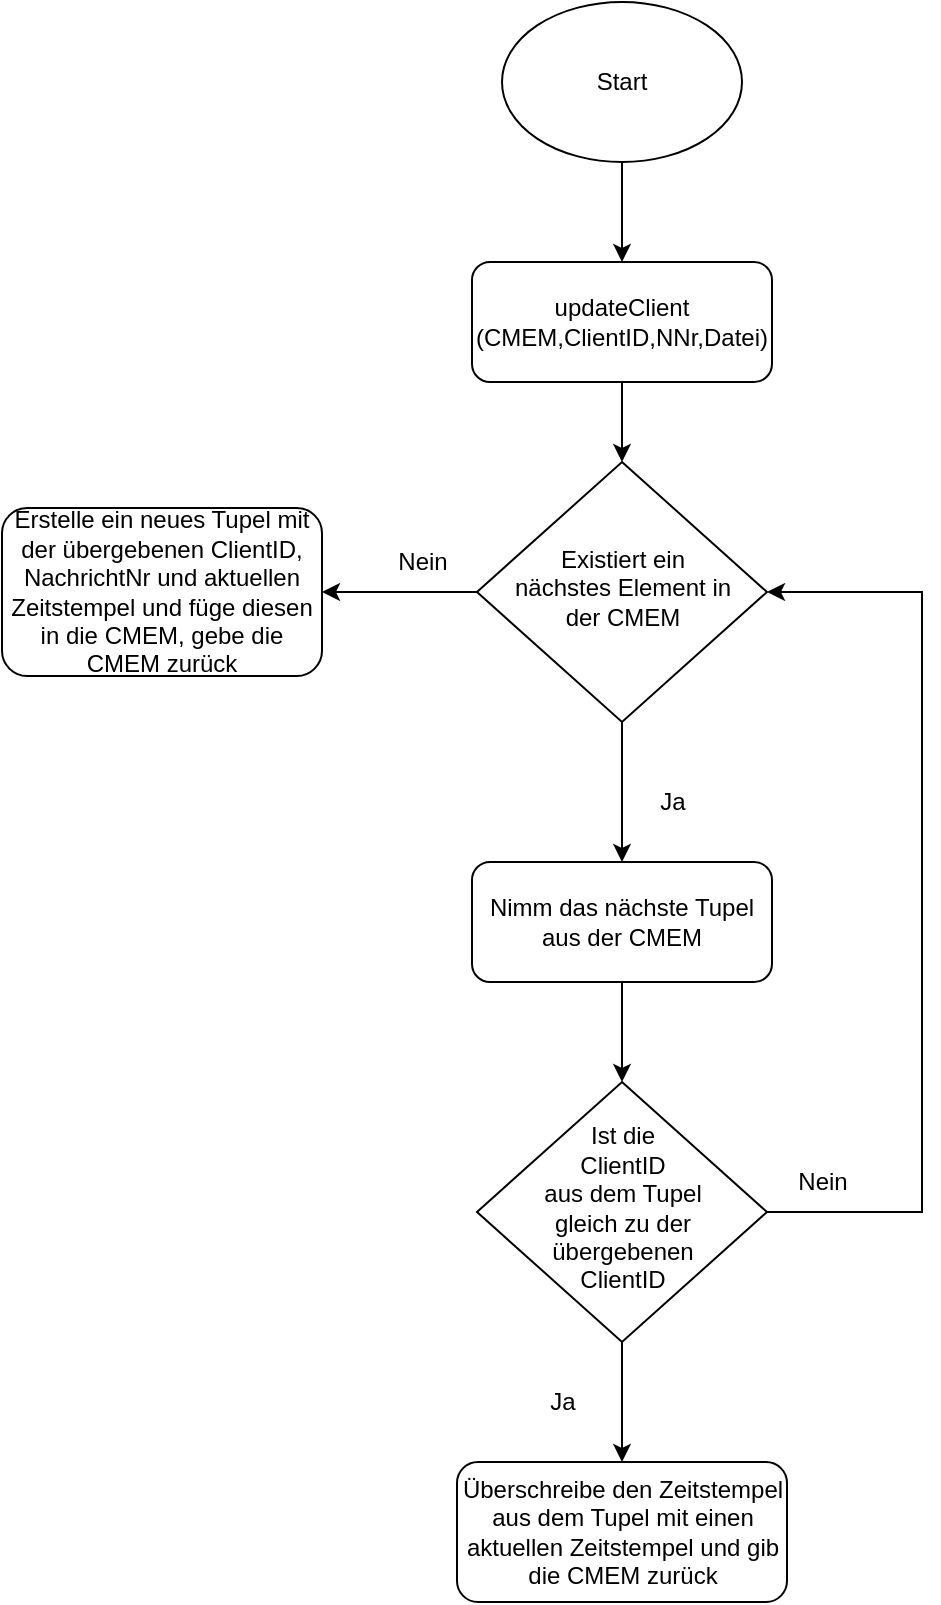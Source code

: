<mxfile version="13.10.0" type="device" pages="5"><diagram id="C5RBs43oDa-KdzZeNtuy" name="updateClient"><mxGraphModel dx="2249" dy="1906" grid="1" gridSize="10" guides="1" tooltips="1" connect="1" arrows="1" fold="1" page="1" pageScale="1" pageWidth="827" pageHeight="1169" math="0" shadow="0"><root><mxCell id="WIyWlLk6GJQsqaUBKTNV-0"/><mxCell id="WIyWlLk6GJQsqaUBKTNV-1" parent="WIyWlLk6GJQsqaUBKTNV-0"/><mxCell id="tJ2R88HyrpcmzsPTeWun-3" style="edgeStyle=orthogonalEdgeStyle;rounded=0;orthogonalLoop=1;jettySize=auto;html=1;" edge="1" parent="WIyWlLk6GJQsqaUBKTNV-1" source="WIyWlLk6GJQsqaUBKTNV-3"><mxGeometry relative="1" as="geometry"><mxPoint x="220" y="180" as="targetPoint"/></mxGeometry></mxCell><mxCell id="WIyWlLk6GJQsqaUBKTNV-3" value="updateClient&lt;br&gt;(CMEM,ClientID,NNr,Datei)" style="rounded=1;whiteSpace=wrap;html=1;fontSize=12;glass=0;strokeWidth=1;shadow=0;" parent="WIyWlLk6GJQsqaUBKTNV-1" vertex="1"><mxGeometry x="145" y="80" width="150" height="60" as="geometry"/></mxCell><mxCell id="tJ2R88HyrpcmzsPTeWun-1" style="edgeStyle=orthogonalEdgeStyle;rounded=0;orthogonalLoop=1;jettySize=auto;html=1;" edge="1" parent="WIyWlLk6GJQsqaUBKTNV-1" source="tJ2R88HyrpcmzsPTeWun-0" target="WIyWlLk6GJQsqaUBKTNV-3"><mxGeometry relative="1" as="geometry"/></mxCell><mxCell id="tJ2R88HyrpcmzsPTeWun-0" value="Start" style="ellipse;whiteSpace=wrap;html=1;" vertex="1" parent="WIyWlLk6GJQsqaUBKTNV-1"><mxGeometry x="160" y="-50" width="120" height="80" as="geometry"/></mxCell><mxCell id="tJ2R88HyrpcmzsPTeWun-7" style="edgeStyle=orthogonalEdgeStyle;rounded=0;orthogonalLoop=1;jettySize=auto;html=1;entryX=1;entryY=0.5;entryDx=0;entryDy=0;exitX=1;exitY=0.5;exitDx=0;exitDy=0;" edge="1" parent="WIyWlLk6GJQsqaUBKTNV-1" source="tJ2R88HyrpcmzsPTeWun-2" target="tJ2R88HyrpcmzsPTeWun-12"><mxGeometry relative="1" as="geometry"><mxPoint x="370" y="555" as="targetPoint"/><Array as="points"><mxPoint x="370" y="555"/><mxPoint x="370" y="245"/></Array></mxGeometry></mxCell><mxCell id="tJ2R88HyrpcmzsPTeWun-9" style="edgeStyle=orthogonalEdgeStyle;rounded=0;orthogonalLoop=1;jettySize=auto;html=1;" edge="1" parent="WIyWlLk6GJQsqaUBKTNV-1" source="tJ2R88HyrpcmzsPTeWun-2"><mxGeometry relative="1" as="geometry"><mxPoint x="220" y="680" as="targetPoint"/></mxGeometry></mxCell><mxCell id="tJ2R88HyrpcmzsPTeWun-2" value="Ist die &lt;br&gt;ClientID &lt;br&gt;aus dem Tupel &lt;br&gt;gleich zu der &lt;br&gt;übergebenen&lt;br&gt;ClientID" style="rhombus;whiteSpace=wrap;html=1;shadow=0;fontFamily=Helvetica;fontSize=12;align=center;strokeWidth=1;spacing=6;spacingTop=-4;" vertex="1" parent="WIyWlLk6GJQsqaUBKTNV-1"><mxGeometry x="147.5" y="490" width="145" height="130" as="geometry"/></mxCell><mxCell id="tJ2R88HyrpcmzsPTeWun-5" style="edgeStyle=orthogonalEdgeStyle;rounded=0;orthogonalLoop=1;jettySize=auto;html=1;" edge="1" parent="WIyWlLk6GJQsqaUBKTNV-1" source="tJ2R88HyrpcmzsPTeWun-4"><mxGeometry relative="1" as="geometry"><mxPoint x="220" y="490" as="targetPoint"/></mxGeometry></mxCell><mxCell id="tJ2R88HyrpcmzsPTeWun-4" value="Nimm das nächste Tupel aus der CMEM" style="rounded=1;whiteSpace=wrap;html=1;fontSize=12;glass=0;strokeWidth=1;shadow=0;" vertex="1" parent="WIyWlLk6GJQsqaUBKTNV-1"><mxGeometry x="145" y="380" width="150" height="60" as="geometry"/></mxCell><mxCell id="tJ2R88HyrpcmzsPTeWun-8" value="Nein" style="text;html=1;align=center;verticalAlign=middle;resizable=0;points=[];autosize=1;" vertex="1" parent="WIyWlLk6GJQsqaUBKTNV-1"><mxGeometry x="300" y="530" width="40" height="20" as="geometry"/></mxCell><mxCell id="tJ2R88HyrpcmzsPTeWun-10" value="Ja" style="text;html=1;align=center;verticalAlign=middle;resizable=0;points=[];autosize=1;" vertex="1" parent="WIyWlLk6GJQsqaUBKTNV-1"><mxGeometry x="175" y="640" width="30" height="20" as="geometry"/></mxCell><mxCell id="tJ2R88HyrpcmzsPTeWun-11" value="Überschreibe den Zeitstempel aus dem Tupel mit einen aktuellen Zeitstempel und gib die CMEM zurück" style="rounded=1;whiteSpace=wrap;html=1;fontSize=12;glass=0;strokeWidth=1;shadow=0;" vertex="1" parent="WIyWlLk6GJQsqaUBKTNV-1"><mxGeometry x="137.5" y="680" width="165" height="70" as="geometry"/></mxCell><mxCell id="tJ2R88HyrpcmzsPTeWun-13" style="edgeStyle=orthogonalEdgeStyle;rounded=0;orthogonalLoop=1;jettySize=auto;html=1;entryX=0.5;entryY=0;entryDx=0;entryDy=0;" edge="1" parent="WIyWlLk6GJQsqaUBKTNV-1" source="tJ2R88HyrpcmzsPTeWun-12" target="tJ2R88HyrpcmzsPTeWun-4"><mxGeometry relative="1" as="geometry"/></mxCell><mxCell id="MrDK_PoMtYEEohA2mxVv-0" style="edgeStyle=orthogonalEdgeStyle;rounded=0;orthogonalLoop=1;jettySize=auto;html=1;entryX=1;entryY=0.5;entryDx=0;entryDy=0;" edge="1" parent="WIyWlLk6GJQsqaUBKTNV-1" source="tJ2R88HyrpcmzsPTeWun-12" target="tJ2R88HyrpcmzsPTeWun-18"><mxGeometry relative="1" as="geometry"/></mxCell><mxCell id="tJ2R88HyrpcmzsPTeWun-12" value="Existiert ein &lt;br&gt;nächstes Element in &lt;br&gt;der CMEM" style="rhombus;whiteSpace=wrap;html=1;shadow=0;fontFamily=Helvetica;fontSize=12;align=center;strokeWidth=1;spacing=6;spacingTop=-4;" vertex="1" parent="WIyWlLk6GJQsqaUBKTNV-1"><mxGeometry x="147.5" y="180" width="145" height="130" as="geometry"/></mxCell><mxCell id="tJ2R88HyrpcmzsPTeWun-14" value="Nein" style="text;html=1;align=center;verticalAlign=middle;resizable=0;points=[];autosize=1;" vertex="1" parent="WIyWlLk6GJQsqaUBKTNV-1"><mxGeometry x="100" y="220" width="40" height="20" as="geometry"/></mxCell><mxCell id="tJ2R88HyrpcmzsPTeWun-15" value="Ja" style="text;html=1;align=center;verticalAlign=middle;resizable=0;points=[];autosize=1;" vertex="1" parent="WIyWlLk6GJQsqaUBKTNV-1"><mxGeometry x="230" y="340" width="30" height="20" as="geometry"/></mxCell><mxCell id="tJ2R88HyrpcmzsPTeWun-18" value="Erstelle ein neues Tupel mit der übergebenen ClientID, NachrichtNr und aktuellen Zeitstempel und füge diesen in die CMEM, gebe die CMEM zurück" style="rounded=1;whiteSpace=wrap;html=1;fontSize=12;glass=0;strokeWidth=1;shadow=0;" vertex="1" parent="WIyWlLk6GJQsqaUBKTNV-1"><mxGeometry x="-90" y="203" width="160" height="84" as="geometry"/></mxCell></root></mxGraphModel></diagram><diagram id="xV8byxsNqrQW3Le9RfnE" name="getClientNNr"><mxGraphModel dx="1422" dy="1906" grid="1" gridSize="10" guides="1" tooltips="1" connect="1" arrows="1" fold="1" page="1" pageScale="1" pageWidth="827" pageHeight="1169" math="0" shadow="0"><root><mxCell id="Kx1fSP9-drGWLeoEvPvs-0"/><mxCell id="Kx1fSP9-drGWLeoEvPvs-1" parent="Kx1fSP9-drGWLeoEvPvs-0"/><mxCell id="yJHcCqSh4vgp5NJaJYZ8-0" style="edgeStyle=orthogonalEdgeStyle;rounded=0;orthogonalLoop=1;jettySize=auto;html=1;" edge="1" parent="Kx1fSP9-drGWLeoEvPvs-1" source="yJHcCqSh4vgp5NJaJYZ8-1"><mxGeometry relative="1" as="geometry"><mxPoint x="345" y="190" as="targetPoint"/></mxGeometry></mxCell><mxCell id="yJHcCqSh4vgp5NJaJYZ8-1" value="getClientNNr&lt;br&gt;(CMEM,ClientID)" style="rounded=1;whiteSpace=wrap;html=1;fontSize=12;glass=0;strokeWidth=1;shadow=0;" vertex="1" parent="Kx1fSP9-drGWLeoEvPvs-1"><mxGeometry x="270" y="90" width="150" height="60" as="geometry"/></mxCell><mxCell id="yJHcCqSh4vgp5NJaJYZ8-2" style="edgeStyle=orthogonalEdgeStyle;rounded=0;orthogonalLoop=1;jettySize=auto;html=1;" edge="1" parent="Kx1fSP9-drGWLeoEvPvs-1" source="yJHcCqSh4vgp5NJaJYZ8-3" target="yJHcCqSh4vgp5NJaJYZ8-1"><mxGeometry relative="1" as="geometry"/></mxCell><mxCell id="yJHcCqSh4vgp5NJaJYZ8-3" value="Start" style="ellipse;whiteSpace=wrap;html=1;" vertex="1" parent="Kx1fSP9-drGWLeoEvPvs-1"><mxGeometry x="285" y="-40" width="120" height="80" as="geometry"/></mxCell><mxCell id="yJHcCqSh4vgp5NJaJYZ8-4" style="edgeStyle=orthogonalEdgeStyle;rounded=0;orthogonalLoop=1;jettySize=auto;html=1;entryX=1;entryY=0.5;entryDx=0;entryDy=0;exitX=1;exitY=0.5;exitDx=0;exitDy=0;" edge="1" parent="Kx1fSP9-drGWLeoEvPvs-1" source="yJHcCqSh4vgp5NJaJYZ8-6" target="yJHcCqSh4vgp5NJaJYZ8-14"><mxGeometry relative="1" as="geometry"><mxPoint x="495" y="565" as="targetPoint"/><Array as="points"><mxPoint x="490" y="565"/><mxPoint x="490" y="255"/></Array></mxGeometry></mxCell><mxCell id="yJHcCqSh4vgp5NJaJYZ8-5" style="edgeStyle=orthogonalEdgeStyle;rounded=0;orthogonalLoop=1;jettySize=auto;html=1;" edge="1" parent="Kx1fSP9-drGWLeoEvPvs-1" source="yJHcCqSh4vgp5NJaJYZ8-6"><mxGeometry relative="1" as="geometry"><mxPoint x="345" y="690" as="targetPoint"/></mxGeometry></mxCell><mxCell id="yJHcCqSh4vgp5NJaJYZ8-6" value="Ist die &lt;br&gt;ClientID &lt;br&gt;aus dem Tupel &lt;br&gt;gleich zu der &lt;br&gt;gesuchten &lt;br&gt;ClientID" style="rhombus;whiteSpace=wrap;html=1;shadow=0;fontFamily=Helvetica;fontSize=12;align=center;strokeWidth=1;spacing=6;spacingTop=-4;" vertex="1" parent="Kx1fSP9-drGWLeoEvPvs-1"><mxGeometry x="272.5" y="500" width="145" height="130" as="geometry"/></mxCell><mxCell id="yJHcCqSh4vgp5NJaJYZ8-7" style="edgeStyle=orthogonalEdgeStyle;rounded=0;orthogonalLoop=1;jettySize=auto;html=1;" edge="1" parent="Kx1fSP9-drGWLeoEvPvs-1" source="yJHcCqSh4vgp5NJaJYZ8-8"><mxGeometry relative="1" as="geometry"><mxPoint x="345" y="500" as="targetPoint"/></mxGeometry></mxCell><mxCell id="yJHcCqSh4vgp5NJaJYZ8-8" value="Nimm das nächste Tupel aus der CMEM" style="rounded=1;whiteSpace=wrap;html=1;fontSize=12;glass=0;strokeWidth=1;shadow=0;" vertex="1" parent="Kx1fSP9-drGWLeoEvPvs-1"><mxGeometry x="270" y="390" width="150" height="60" as="geometry"/></mxCell><mxCell id="yJHcCqSh4vgp5NJaJYZ8-9" value="Nein" style="text;html=1;align=center;verticalAlign=middle;resizable=0;points=[];autosize=1;" vertex="1" parent="Kx1fSP9-drGWLeoEvPvs-1"><mxGeometry x="425" y="540" width="40" height="20" as="geometry"/></mxCell><mxCell id="yJHcCqSh4vgp5NJaJYZ8-10" value="Ja" style="text;html=1;align=center;verticalAlign=middle;resizable=0;points=[];autosize=1;" vertex="1" parent="Kx1fSP9-drGWLeoEvPvs-1"><mxGeometry x="300" y="649" width="30" height="20" as="geometry"/></mxCell><mxCell id="yJHcCqSh4vgp5NJaJYZ8-11" value="Nimm den Attribut Wert &lt;br&gt;aus dem Tupel und füge noch eine 1 hinzu &lt;br&gt;und gebe es zurück" style="rounded=1;whiteSpace=wrap;html=1;fontSize=12;glass=0;strokeWidth=1;shadow=0;" vertex="1" parent="Kx1fSP9-drGWLeoEvPvs-1"><mxGeometry x="270" y="690" width="150" height="60" as="geometry"/></mxCell><mxCell id="yJHcCqSh4vgp5NJaJYZ8-12" style="edgeStyle=orthogonalEdgeStyle;rounded=0;orthogonalLoop=1;jettySize=auto;html=1;entryX=0.5;entryY=0;entryDx=0;entryDy=0;" edge="1" parent="Kx1fSP9-drGWLeoEvPvs-1" source="yJHcCqSh4vgp5NJaJYZ8-14" target="yJHcCqSh4vgp5NJaJYZ8-8"><mxGeometry relative="1" as="geometry"/></mxCell><mxCell id="OXs09Nez5NjWl1I5F-fo-3" style="edgeStyle=orthogonalEdgeStyle;rounded=0;orthogonalLoop=1;jettySize=auto;html=1;entryX=1;entryY=0.5;entryDx=0;entryDy=0;" edge="1" parent="Kx1fSP9-drGWLeoEvPvs-1" source="yJHcCqSh4vgp5NJaJYZ8-14" target="OXs09Nez5NjWl1I5F-fo-2"><mxGeometry relative="1" as="geometry"/></mxCell><mxCell id="yJHcCqSh4vgp5NJaJYZ8-14" value="Existiert ein &lt;br&gt;nächstes Element in &lt;br&gt;der CMEM" style="rhombus;whiteSpace=wrap;html=1;shadow=0;fontFamily=Helvetica;fontSize=12;align=center;strokeWidth=1;spacing=6;spacingTop=-4;" vertex="1" parent="Kx1fSP9-drGWLeoEvPvs-1"><mxGeometry x="272.5" y="190" width="145" height="130" as="geometry"/></mxCell><mxCell id="yJHcCqSh4vgp5NJaJYZ8-16" value="Ja" style="text;html=1;align=center;verticalAlign=middle;resizable=0;points=[];autosize=1;" vertex="1" parent="Kx1fSP9-drGWLeoEvPvs-1"><mxGeometry x="355" y="350" width="30" height="20" as="geometry"/></mxCell><mxCell id="OXs09Nez5NjWl1I5F-fo-1" value="Nein" style="text;html=1;align=center;verticalAlign=middle;resizable=0;points=[];autosize=1;" vertex="1" parent="Kx1fSP9-drGWLeoEvPvs-1"><mxGeometry x="220" y="225" width="40" height="20" as="geometry"/></mxCell><mxCell id="OXs09Nez5NjWl1I5F-fo-2" value="Gib eine 1 zurück" style="rounded=1;whiteSpace=wrap;html=1;fontSize=12;glass=0;strokeWidth=1;shadow=0;" vertex="1" parent="Kx1fSP9-drGWLeoEvPvs-1"><mxGeometry x="37.5" y="225" width="150" height="60" as="geometry"/></mxCell></root></mxGraphModel></diagram><diagram id="V675sB1I7TnkqpzPJxLE" name="push2DLQ"><mxGraphModel dx="1422" dy="737" grid="1" gridSize="10" guides="1" tooltips="1" connect="1" arrows="1" fold="1" page="1" pageScale="1" pageWidth="827" pageHeight="1169" math="0" shadow="0"><root><mxCell id="OYggNRpJVoO84Ni2orSo-0"/><mxCell id="OYggNRpJVoO84Ni2orSo-1" parent="OYggNRpJVoO84Ni2orSo-0"/><mxCell id="n-hv-5LsCNfHtO1xGOfx-0" style="edgeStyle=orthogonalEdgeStyle;rounded=0;orthogonalLoop=1;jettySize=auto;html=1;" edge="1" parent="OYggNRpJVoO84Ni2orSo-1" source="n-hv-5LsCNfHtO1xGOfx-1"><mxGeometry relative="1" as="geometry"><mxPoint x="447.5" y="270" as="targetPoint"/></mxGeometry></mxCell><mxCell id="n-hv-5LsCNfHtO1xGOfx-1" value="push2DLQ&lt;br&gt;([NNr,Msg,TSclientout,TShbqin],Queue,Datei)" style="rounded=1;whiteSpace=wrap;html=1;fontSize=12;glass=0;strokeWidth=1;shadow=0;" vertex="1" parent="OYggNRpJVoO84Ni2orSo-1"><mxGeometry x="318.75" y="170" width="257.5" height="70" as="geometry"/></mxCell><mxCell id="n-hv-5LsCNfHtO1xGOfx-2" style="edgeStyle=orthogonalEdgeStyle;rounded=0;orthogonalLoop=1;jettySize=auto;html=1;" edge="1" parent="OYggNRpJVoO84Ni2orSo-1" source="n-hv-5LsCNfHtO1xGOfx-3" target="n-hv-5LsCNfHtO1xGOfx-1"><mxGeometry relative="1" as="geometry"/></mxCell><mxCell id="n-hv-5LsCNfHtO1xGOfx-3" value="Start" style="ellipse;whiteSpace=wrap;html=1;" vertex="1" parent="OYggNRpJVoO84Ni2orSo-1"><mxGeometry x="387.5" y="40" width="120" height="80" as="geometry"/></mxCell><mxCell id="n-hv-5LsCNfHtO1xGOfx-7" style="edgeStyle=orthogonalEdgeStyle;rounded=0;orthogonalLoop=1;jettySize=auto;html=1;" edge="1" parent="OYggNRpJVoO84Ni2orSo-1" source="n-hv-5LsCNfHtO1xGOfx-8"><mxGeometry relative="1" as="geometry"><mxPoint x="447.5" y="580" as="targetPoint"/></mxGeometry></mxCell><mxCell id="n-hv-5LsCNfHtO1xGOfx-8" value="Erstelle aus der übergebenen&lt;br&gt;&amp;nbsp;Nachricht ein Tupel mit der folgenden Struktur&lt;br&gt;{NNr,[NNr,Msg,TSclientout,TShbqin]}" style="rounded=1;whiteSpace=wrap;html=1;fontSize=12;glass=0;strokeWidth=1;shadow=0;" vertex="1" parent="OYggNRpJVoO84Ni2orSo-1"><mxGeometry x="343.75" y="460" width="207.5" height="80" as="geometry"/></mxCell><mxCell id="n-hv-5LsCNfHtO1xGOfx-12" style="edgeStyle=orthogonalEdgeStyle;rounded=0;orthogonalLoop=1;jettySize=auto;html=1;entryX=0.5;entryY=0;entryDx=0;entryDy=0;" edge="1" parent="OYggNRpJVoO84Ni2orSo-1" source="n-hv-5LsCNfHtO1xGOfx-14" target="n-hv-5LsCNfHtO1xGOfx-8"><mxGeometry relative="1" as="geometry"/></mxCell><mxCell id="n-hv-5LsCNfHtO1xGOfx-13" style="edgeStyle=orthogonalEdgeStyle;rounded=0;orthogonalLoop=1;jettySize=auto;html=1;entryX=1;entryY=0.5;entryDx=0;entryDy=0;" edge="1" parent="OYggNRpJVoO84Ni2orSo-1" source="n-hv-5LsCNfHtO1xGOfx-14"><mxGeometry relative="1" as="geometry"><mxPoint x="290" y="335" as="targetPoint"/></mxGeometry></mxCell><mxCell id="n-hv-5LsCNfHtO1xGOfx-14" value="Ist die DLQ voll?" style="rhombus;whiteSpace=wrap;html=1;shadow=0;fontFamily=Helvetica;fontSize=12;align=center;strokeWidth=1;spacing=6;spacingTop=-4;" vertex="1" parent="OYggNRpJVoO84Ni2orSo-1"><mxGeometry x="375" y="270" width="145" height="130" as="geometry"/></mxCell><mxCell id="n-hv-5LsCNfHtO1xGOfx-15" value="Nein" style="text;html=1;align=center;verticalAlign=middle;resizable=0;points=[];autosize=1;" vertex="1" parent="OYggNRpJVoO84Ni2orSo-1"><mxGeometry x="452.5" y="426" width="40" height="20" as="geometry"/></mxCell><mxCell id="n-hv-5LsCNfHtO1xGOfx-16" value="Ja" style="text;html=1;align=center;verticalAlign=middle;resizable=0;points=[];autosize=1;" vertex="1" parent="OYggNRpJVoO84Ni2orSo-1"><mxGeometry x="327.5" y="305" width="30" height="20" as="geometry"/></mxCell><mxCell id="n-hv-5LsCNfHtO1xGOfx-19" style="edgeStyle=orthogonalEdgeStyle;rounded=0;orthogonalLoop=1;jettySize=auto;html=1;entryX=0;entryY=0.5;entryDx=0;entryDy=0;" edge="1" parent="OYggNRpJVoO84Ni2orSo-1" source="n-hv-5LsCNfHtO1xGOfx-18" target="n-hv-5LsCNfHtO1xGOfx-8"><mxGeometry relative="1" as="geometry"><Array as="points"><mxPoint x="220" y="500"/></Array></mxGeometry></mxCell><mxCell id="n-hv-5LsCNfHtO1xGOfx-18" value="Lösche den letzten Tupel aus der DLQ(Tupel mit der kleinsten NachrichtenNr)" style="rounded=1;whiteSpace=wrap;html=1;fontSize=12;glass=0;strokeWidth=1;shadow=0;" vertex="1" parent="OYggNRpJVoO84Ni2orSo-1"><mxGeometry x="140" y="305" width="150" height="60" as="geometry"/></mxCell><mxCell id="n-hv-5LsCNfHtO1xGOfx-21" style="edgeStyle=orthogonalEdgeStyle;rounded=0;orthogonalLoop=1;jettySize=auto;html=1;" edge="1" parent="OYggNRpJVoO84Ni2orSo-1" source="n-hv-5LsCNfHtO1xGOfx-20"><mxGeometry relative="1" as="geometry"><mxPoint x="447.5" y="700" as="targetPoint"/></mxGeometry></mxCell><mxCell id="n-hv-5LsCNfHtO1xGOfx-20" value="Füge auf das Attribut Msg ein&amp;nbsp;Eingangszeitstempel" style="rounded=1;whiteSpace=wrap;html=1;fontSize=12;glass=0;strokeWidth=1;shadow=0;" vertex="1" parent="OYggNRpJVoO84Ni2orSo-1"><mxGeometry x="343.75" y="580" width="207.5" height="80" as="geometry"/></mxCell><mxCell id="n-hv-5LsCNfHtO1xGOfx-23" style="edgeStyle=orthogonalEdgeStyle;rounded=0;orthogonalLoop=1;jettySize=auto;html=1;" edge="1" parent="OYggNRpJVoO84Ni2orSo-1" source="n-hv-5LsCNfHtO1xGOfx-22"><mxGeometry relative="1" as="geometry"><mxPoint x="447.5" y="830" as="targetPoint"/></mxGeometry></mxCell><mxCell id="n-hv-5LsCNfHtO1xGOfx-22" value="Füge auf die Nachricht ein Attribut Eingangszeitstempel, die Struktur wird folgend aussehen:&lt;br&gt;{NNr,[NNr,Msg,TSclientout,TShbqin,TSdlqin]}" style="rounded=1;whiteSpace=wrap;html=1;fontSize=12;glass=0;strokeWidth=1;shadow=0;" vertex="1" parent="OYggNRpJVoO84Ni2orSo-1"><mxGeometry x="323.75" y="700" width="247.5" height="80" as="geometry"/></mxCell><mxCell id="n-hv-5LsCNfHtO1xGOfx-24" value="Füge das neu erstellte Tupel an Anfang der DQL und gib die DQL zurück" style="rounded=1;whiteSpace=wrap;html=1;fontSize=12;glass=0;strokeWidth=1;shadow=0;" vertex="1" parent="OYggNRpJVoO84Ni2orSo-1"><mxGeometry x="369.38" y="830" width="156.25" height="80" as="geometry"/></mxCell></root></mxGraphModel></diagram><diagram id="lrAOoByOdQB0-y1z-ysG" name="deliverMSG"><mxGraphModel dx="1422" dy="737" grid="1" gridSize="10" guides="1" tooltips="1" connect="1" arrows="1" fold="1" page="1" pageScale="1" pageWidth="827" pageHeight="1169" math="0" shadow="0"><root><mxCell id="COjI2CYQ2hLxHZc3gzTB-0"/><mxCell id="COjI2CYQ2hLxHZc3gzTB-1" parent="COjI2CYQ2hLxHZc3gzTB-0"/><mxCell id="7VmDS--2iUI4bAmFTdW9-0" style="edgeStyle=orthogonalEdgeStyle;rounded=0;orthogonalLoop=1;jettySize=auto;html=1;" edge="1" parent="COjI2CYQ2hLxHZc3gzTB-1" source="7VmDS--2iUI4bAmFTdW9-1"><mxGeometry relative="1" as="geometry"><mxPoint x="447.5" y="270" as="targetPoint"/></mxGeometry></mxCell><mxCell id="7VmDS--2iUI4bAmFTdW9-1" value="deliverMSG&lt;br&gt;(MSGNr,ClientPID,Queue,Datei)" style="rounded=1;whiteSpace=wrap;html=1;fontSize=12;glass=0;strokeWidth=1;shadow=0;" vertex="1" parent="COjI2CYQ2hLxHZc3gzTB-1"><mxGeometry x="356.5" y="170" width="181.25" height="70" as="geometry"/></mxCell><mxCell id="7VmDS--2iUI4bAmFTdW9-2" style="edgeStyle=orthogonalEdgeStyle;rounded=0;orthogonalLoop=1;jettySize=auto;html=1;" edge="1" parent="COjI2CYQ2hLxHZc3gzTB-1" source="7VmDS--2iUI4bAmFTdW9-3" target="7VmDS--2iUI4bAmFTdW9-1"><mxGeometry relative="1" as="geometry"/></mxCell><mxCell id="7VmDS--2iUI4bAmFTdW9-3" value="Start" style="ellipse;whiteSpace=wrap;html=1;" vertex="1" parent="COjI2CYQ2hLxHZc3gzTB-1"><mxGeometry x="387.5" y="40" width="120" height="80" as="geometry"/></mxCell><mxCell id="kGrTS1BZlcuUqtrPFu7g-0" style="edgeStyle=orthogonalEdgeStyle;rounded=0;orthogonalLoop=1;jettySize=auto;html=1;entryX=1;entryY=0.5;entryDx=0;entryDy=0;exitX=1;exitY=0.5;exitDx=0;exitDy=0;" edge="1" parent="COjI2CYQ2hLxHZc3gzTB-1" source="kGrTS1BZlcuUqtrPFu7g-2" target="kGrTS1BZlcuUqtrPFu7g-10"><mxGeometry relative="1" as="geometry"><mxPoint x="597.5" y="645" as="targetPoint"/><Array as="points"><mxPoint x="592.5" y="645"/><mxPoint x="592.5" y="335"/></Array></mxGeometry></mxCell><mxCell id="kGrTS1BZlcuUqtrPFu7g-1" style="edgeStyle=orthogonalEdgeStyle;rounded=0;orthogonalLoop=1;jettySize=auto;html=1;" edge="1" parent="COjI2CYQ2hLxHZc3gzTB-1" source="kGrTS1BZlcuUqtrPFu7g-2"><mxGeometry relative="1" as="geometry"><mxPoint x="447.5" y="770" as="targetPoint"/></mxGeometry></mxCell><mxCell id="kGrTS1BZlcuUqtrPFu7g-2" value="Ist die &lt;br&gt;MSGNr&lt;br&gt;aus dem Tupel &lt;br&gt;gleich zu der &lt;br&gt;gesuchten &lt;br&gt;MSGNr" style="rhombus;whiteSpace=wrap;html=1;shadow=0;fontFamily=Helvetica;fontSize=12;align=center;strokeWidth=1;spacing=6;spacingTop=-4;" vertex="1" parent="COjI2CYQ2hLxHZc3gzTB-1"><mxGeometry x="375" y="580" width="145" height="130" as="geometry"/></mxCell><mxCell id="kGrTS1BZlcuUqtrPFu7g-3" style="edgeStyle=orthogonalEdgeStyle;rounded=0;orthogonalLoop=1;jettySize=auto;html=1;" edge="1" parent="COjI2CYQ2hLxHZc3gzTB-1" source="kGrTS1BZlcuUqtrPFu7g-4"><mxGeometry relative="1" as="geometry"><mxPoint x="447.5" y="580" as="targetPoint"/></mxGeometry></mxCell><mxCell id="kGrTS1BZlcuUqtrPFu7g-4" value="Nimm das nächste Tupel aus der DLQ" style="rounded=1;whiteSpace=wrap;html=1;fontSize=12;glass=0;strokeWidth=1;shadow=0;" vertex="1" parent="COjI2CYQ2hLxHZc3gzTB-1"><mxGeometry x="372.5" y="470" width="150" height="60" as="geometry"/></mxCell><mxCell id="kGrTS1BZlcuUqtrPFu7g-5" value="Nein" style="text;html=1;align=center;verticalAlign=middle;resizable=0;points=[];autosize=1;" vertex="1" parent="COjI2CYQ2hLxHZc3gzTB-1"><mxGeometry x="527.5" y="620" width="40" height="20" as="geometry"/></mxCell><mxCell id="kGrTS1BZlcuUqtrPFu7g-6" value="Ja" style="text;html=1;align=center;verticalAlign=middle;resizable=0;points=[];autosize=1;" vertex="1" parent="COjI2CYQ2hLxHZc3gzTB-1"><mxGeometry x="402.5" y="729" width="30" height="20" as="geometry"/></mxCell><mxCell id="60sHlVI-YxP_EmeHoIsl-0" style="edgeStyle=orthogonalEdgeStyle;rounded=0;orthogonalLoop=1;jettySize=auto;html=1;" edge="1" parent="COjI2CYQ2hLxHZc3gzTB-1" source="kGrTS1BZlcuUqtrPFu7g-7"><mxGeometry relative="1" as="geometry"><mxPoint x="447.5" y="890" as="targetPoint"/></mxGeometry></mxCell><mxCell id="kGrTS1BZlcuUqtrPFu7g-7" value="Nimm die Nachricht aus dem Tupel" style="rounded=1;whiteSpace=wrap;html=1;fontSize=12;glass=0;strokeWidth=1;shadow=0;" vertex="1" parent="COjI2CYQ2hLxHZc3gzTB-1"><mxGeometry x="372.5" y="770" width="150" height="60" as="geometry"/></mxCell><mxCell id="kGrTS1BZlcuUqtrPFu7g-8" style="edgeStyle=orthogonalEdgeStyle;rounded=0;orthogonalLoop=1;jettySize=auto;html=1;entryX=0.5;entryY=0;entryDx=0;entryDy=0;" edge="1" parent="COjI2CYQ2hLxHZc3gzTB-1" source="kGrTS1BZlcuUqtrPFu7g-10" target="kGrTS1BZlcuUqtrPFu7g-4"><mxGeometry relative="1" as="geometry"/></mxCell><mxCell id="kGrTS1BZlcuUqtrPFu7g-9" style="edgeStyle=orthogonalEdgeStyle;rounded=0;orthogonalLoop=1;jettySize=auto;html=1;entryX=1;entryY=0.5;entryDx=0;entryDy=0;" edge="1" parent="COjI2CYQ2hLxHZc3gzTB-1" source="kGrTS1BZlcuUqtrPFu7g-10" target="kGrTS1BZlcuUqtrPFu7g-13"><mxGeometry relative="1" as="geometry"/></mxCell><mxCell id="kGrTS1BZlcuUqtrPFu7g-10" value="Existiert ein &lt;br&gt;nächstes Element in &lt;br&gt;der DLQ" style="rhombus;whiteSpace=wrap;html=1;shadow=0;fontFamily=Helvetica;fontSize=12;align=center;strokeWidth=1;spacing=6;spacingTop=-4;" vertex="1" parent="COjI2CYQ2hLxHZc3gzTB-1"><mxGeometry x="375" y="270" width="145" height="130" as="geometry"/></mxCell><mxCell id="kGrTS1BZlcuUqtrPFu7g-11" value="Ja" style="text;html=1;align=center;verticalAlign=middle;resizable=0;points=[];autosize=1;" vertex="1" parent="COjI2CYQ2hLxHZc3gzTB-1"><mxGeometry x="457.5" y="430" width="30" height="20" as="geometry"/></mxCell><mxCell id="kGrTS1BZlcuUqtrPFu7g-12" value="Nein" style="text;html=1;align=center;verticalAlign=middle;resizable=0;points=[];autosize=1;" vertex="1" parent="COjI2CYQ2hLxHZc3gzTB-1"><mxGeometry x="322.5" y="305" width="40" height="20" as="geometry"/></mxCell><mxCell id="kGrTS1BZlcuUqtrPFu7g-16" style="edgeStyle=orthogonalEdgeStyle;rounded=0;orthogonalLoop=1;jettySize=auto;html=1;" edge="1" parent="COjI2CYQ2hLxHZc3gzTB-1" source="kGrTS1BZlcuUqtrPFu7g-13" target="kGrTS1BZlcuUqtrPFu7g-15"><mxGeometry relative="1" as="geometry"/></mxCell><mxCell id="kGrTS1BZlcuUqtrPFu7g-13" value="Erhöhe die Variable &lt;br&gt;MSGNr um eins" style="rounded=1;whiteSpace=wrap;html=1;fontSize=12;glass=0;strokeWidth=1;shadow=0;" vertex="1" parent="COjI2CYQ2hLxHZc3gzTB-1"><mxGeometry x="140" y="305" width="150" height="60" as="geometry"/></mxCell><mxCell id="kGrTS1BZlcuUqtrPFu7g-17" style="edgeStyle=orthogonalEdgeStyle;rounded=0;orthogonalLoop=1;jettySize=auto;html=1;entryX=0;entryY=1;entryDx=0;entryDy=0;" edge="1" parent="COjI2CYQ2hLxHZc3gzTB-1" source="kGrTS1BZlcuUqtrPFu7g-15" target="kGrTS1BZlcuUqtrPFu7g-10"><mxGeometry relative="1" as="geometry"><Array as="points"><mxPoint x="330" y="500"/><mxPoint x="330" y="420"/><mxPoint x="411" y="420"/></Array></mxGeometry></mxCell><mxCell id="kGrTS1BZlcuUqtrPFu7g-15" value="Iteriere die DLQ erneut" style="rounded=1;whiteSpace=wrap;html=1;fontSize=12;glass=0;strokeWidth=1;shadow=0;" vertex="1" parent="COjI2CYQ2hLxHZc3gzTB-1"><mxGeometry x="140" y="470" width="150" height="60" as="geometry"/></mxCell><mxCell id="60sHlVI-YxP_EmeHoIsl-4" style="edgeStyle=orthogonalEdgeStyle;rounded=0;orthogonalLoop=1;jettySize=auto;html=1;entryX=0;entryY=0.5;entryDx=0;entryDy=0;" edge="1" parent="COjI2CYQ2hLxHZc3gzTB-1" source="60sHlVI-YxP_EmeHoIsl-1" target="60sHlVI-YxP_EmeHoIsl-6"><mxGeometry relative="1" as="geometry"><mxPoint x="630" y="930" as="targetPoint"/></mxGeometry></mxCell><mxCell id="60sHlVI-YxP_EmeHoIsl-1" value="Füge zu der Nachricht ein Attribut Ausgangsstempel, die Struktur der Nachricht sieht folgend aus:&lt;br&gt;[NNr,Msg,TSclientout,TShbqin,TSdlqin,TSdlqout]" style="rounded=1;whiteSpace=wrap;html=1;fontSize=12;glass=0;strokeWidth=1;shadow=0;" vertex="1" parent="COjI2CYQ2hLxHZc3gzTB-1"><mxGeometry x="308.56" y="890" width="277.87" height="80" as="geometry"/></mxCell><mxCell id="60sHlVI-YxP_EmeHoIsl-7" style="edgeStyle=orthogonalEdgeStyle;rounded=0;orthogonalLoop=1;jettySize=auto;html=1;" edge="1" parent="COjI2CYQ2hLxHZc3gzTB-1" source="60sHlVI-YxP_EmeHoIsl-6"><mxGeometry relative="1" as="geometry"><mxPoint x="725" y="790" as="targetPoint"/></mxGeometry></mxCell><mxCell id="60sHlVI-YxP_EmeHoIsl-10" style="edgeStyle=orthogonalEdgeStyle;rounded=0;orthogonalLoop=1;jettySize=auto;html=1;entryX=0.5;entryY=1;entryDx=0;entryDy=0;" edge="1" parent="COjI2CYQ2hLxHZc3gzTB-1" source="60sHlVI-YxP_EmeHoIsl-6" target="60sHlVI-YxP_EmeHoIsl-12"><mxGeometry relative="1" as="geometry"><mxPoint x="900" y="780" as="targetPoint"/></mxGeometry></mxCell><mxCell id="60sHlVI-YxP_EmeHoIsl-6" value="Hat die erste &lt;br&gt;Nachricht in der DLQ&amp;nbsp;&lt;br&gt;&amp;nbsp;ein Wert der NachrichtNr der gleich zu dem Wert von MSGNr ist" style="rhombus;whiteSpace=wrap;html=1;shadow=0;fontFamily=Helvetica;fontSize=12;align=center;strokeWidth=1;spacing=6;spacingTop=-4;" vertex="1" parent="COjI2CYQ2hLxHZc3gzTB-1"><mxGeometry x="640" y="847.5" width="170" height="165" as="geometry"/></mxCell><mxCell id="60sHlVI-YxP_EmeHoIsl-15" style="edgeStyle=orthogonalEdgeStyle;rounded=0;orthogonalLoop=1;jettySize=auto;html=1;" edge="1" parent="COjI2CYQ2hLxHZc3gzTB-1" source="60sHlVI-YxP_EmeHoIsl-8"><mxGeometry relative="1" as="geometry"><mxPoint x="800" y="640" as="targetPoint"/><Array as="points"><mxPoint x="725" y="680"/><mxPoint x="800" y="680"/></Array></mxGeometry></mxCell><mxCell id="60sHlVI-YxP_EmeHoIsl-8" value="Terminated = true" style="rounded=1;whiteSpace=wrap;html=1;fontSize=12;glass=0;strokeWidth=1;shadow=0;" vertex="1" parent="COjI2CYQ2hLxHZc3gzTB-1"><mxGeometry x="650" y="729" width="150" height="60" as="geometry"/></mxCell><mxCell id="60sHlVI-YxP_EmeHoIsl-9" value="Ja" style="text;html=1;align=center;verticalAlign=middle;resizable=0;points=[];autosize=1;" vertex="1" parent="COjI2CYQ2hLxHZc3gzTB-1"><mxGeometry x="685" y="810" width="30" height="20" as="geometry"/></mxCell><mxCell id="60sHlVI-YxP_EmeHoIsl-11" value="Nein" style="text;html=1;align=center;verticalAlign=middle;resizable=0;points=[];autosize=1;" vertex="1" parent="COjI2CYQ2hLxHZc3gzTB-1"><mxGeometry x="850" y="810" width="40" height="20" as="geometry"/></mxCell><mxCell id="60sHlVI-YxP_EmeHoIsl-14" style="edgeStyle=orthogonalEdgeStyle;rounded=0;orthogonalLoop=1;jettySize=auto;html=1;" edge="1" parent="COjI2CYQ2hLxHZc3gzTB-1" source="60sHlVI-YxP_EmeHoIsl-12"><mxGeometry relative="1" as="geometry"><mxPoint x="800" y="640" as="targetPoint"/><Array as="points"><mxPoint x="895" y="680"/><mxPoint x="800" y="680"/></Array></mxGeometry></mxCell><mxCell id="60sHlVI-YxP_EmeHoIsl-12" value="Terminated = false" style="rounded=1;whiteSpace=wrap;html=1;fontSize=12;glass=0;strokeWidth=1;shadow=0;" vertex="1" parent="COjI2CYQ2hLxHZc3gzTB-1"><mxGeometry x="820" y="729" width="150" height="60" as="geometry"/></mxCell><mxCell id="60sHlVI-YxP_EmeHoIsl-20" style="edgeStyle=orthogonalEdgeStyle;rounded=0;orthogonalLoop=1;jettySize=auto;html=1;entryX=0.5;entryY=1;entryDx=0;entryDy=0;" edge="1" parent="COjI2CYQ2hLxHZc3gzTB-1" source="60sHlVI-YxP_EmeHoIsl-19" target="60sHlVI-YxP_EmeHoIsl-21"><mxGeometry relative="1" as="geometry"><mxPoint x="801" y="520" as="targetPoint"/></mxGeometry></mxCell><mxCell id="60sHlVI-YxP_EmeHoIsl-19" value="Erstelle ein Tupel aus Nachricht und Terminate und sende es an den Client mit der ClientPID" style="rounded=1;whiteSpace=wrap;html=1;fontSize=12;glass=0;strokeWidth=1;shadow=0;" vertex="1" parent="COjI2CYQ2hLxHZc3gzTB-1"><mxGeometry x="726" y="580" width="150" height="60" as="geometry"/></mxCell><mxCell id="60sHlVI-YxP_EmeHoIsl-21" value="Gebe NachrichtNr von der Nachricht zurück" style="rounded=1;whiteSpace=wrap;html=1;fontSize=12;glass=0;strokeWidth=1;shadow=0;" vertex="1" parent="COjI2CYQ2hLxHZc3gzTB-1"><mxGeometry x="726" y="470" width="150" height="60" as="geometry"/></mxCell></root></mxGraphModel></diagram><diagram id="UcXGLFOWuMTqzfZN4P5q" name="deleteClient"><mxGraphModel dx="1422" dy="737" grid="1" gridSize="10" guides="1" tooltips="1" connect="1" arrows="1" fold="1" page="1" pageScale="1" pageWidth="827" pageHeight="1169" math="0" shadow="0"><root><mxCell id="ZLNCcdMz16Dn7zRoALS7-0"/><mxCell id="ZLNCcdMz16Dn7zRoALS7-1" parent="ZLNCcdMz16Dn7zRoALS7-0"/><mxCell id="J7rTp8wW89GoZ02JqDHD-0" style="edgeStyle=orthogonalEdgeStyle;rounded=0;orthogonalLoop=1;jettySize=auto;html=1;" edge="1" parent="ZLNCcdMz16Dn7zRoALS7-1" source="J7rTp8wW89GoZ02JqDHD-1"><mxGeometry relative="1" as="geometry"><mxPoint x="380" y="320" as="targetPoint"/></mxGeometry></mxCell><mxCell id="J7rTp8wW89GoZ02JqDHD-1" value="deleteClient&lt;br&gt;(RemTime,TimeNow,CMEM)" style="rounded=1;whiteSpace=wrap;html=1;fontSize=12;glass=0;strokeWidth=1;shadow=0;" vertex="1" parent="ZLNCcdMz16Dn7zRoALS7-1"><mxGeometry x="302.5" y="220" width="155" height="60" as="geometry"/></mxCell><mxCell id="J7rTp8wW89GoZ02JqDHD-2" style="edgeStyle=orthogonalEdgeStyle;rounded=0;orthogonalLoop=1;jettySize=auto;html=1;" edge="1" parent="ZLNCcdMz16Dn7zRoALS7-1" source="J7rTp8wW89GoZ02JqDHD-3" target="J7rTp8wW89GoZ02JqDHD-1"><mxGeometry relative="1" as="geometry"/></mxCell><mxCell id="J7rTp8wW89GoZ02JqDHD-3" value="Start" style="ellipse;whiteSpace=wrap;html=1;" vertex="1" parent="ZLNCcdMz16Dn7zRoALS7-1"><mxGeometry x="320" y="90" width="120" height="80" as="geometry"/></mxCell><mxCell id="J7rTp8wW89GoZ02JqDHD-4" style="edgeStyle=orthogonalEdgeStyle;rounded=0;orthogonalLoop=1;jettySize=auto;html=1;entryX=1;entryY=0.5;entryDx=0;entryDy=0;exitX=1;exitY=0.5;exitDx=0;exitDy=0;" edge="1" parent="ZLNCcdMz16Dn7zRoALS7-1" source="J7rTp8wW89GoZ02JqDHD-22" target="J7rTp8wW89GoZ02JqDHD-14"><mxGeometry relative="1" as="geometry"><mxPoint x="530" y="695" as="targetPoint"/><Array as="points"><mxPoint x="530" y="805"/><mxPoint x="530" y="385"/></Array><mxPoint x="440" y="790" as="sourcePoint"/></mxGeometry></mxCell><mxCell id="J7rTp8wW89GoZ02JqDHD-5" style="edgeStyle=orthogonalEdgeStyle;rounded=0;orthogonalLoop=1;jettySize=auto;html=1;" edge="1" parent="ZLNCcdMz16Dn7zRoALS7-1"><mxGeometry relative="1" as="geometry"><mxPoint x="382.5" y="930" as="targetPoint"/><mxPoint x="382.5" y="870" as="sourcePoint"/></mxGeometry></mxCell><mxCell id="J7rTp8wW89GoZ02JqDHD-7" style="edgeStyle=orthogonalEdgeStyle;rounded=0;orthogonalLoop=1;jettySize=auto;html=1;" edge="1" parent="ZLNCcdMz16Dn7zRoALS7-1" source="J7rTp8wW89GoZ02JqDHD-8"><mxGeometry relative="1" as="geometry"><mxPoint x="380" y="630" as="targetPoint"/></mxGeometry></mxCell><mxCell id="J7rTp8wW89GoZ02JqDHD-8" value="Nimm das nächste Tupel aus der CMEM" style="rounded=1;whiteSpace=wrap;html=1;fontSize=12;glass=0;strokeWidth=1;shadow=0;" vertex="1" parent="ZLNCcdMz16Dn7zRoALS7-1"><mxGeometry x="305" y="520" width="150" height="60" as="geometry"/></mxCell><mxCell id="J7rTp8wW89GoZ02JqDHD-9" value="Nein" style="text;html=1;align=center;verticalAlign=middle;resizable=0;points=[];autosize=1;" vertex="1" parent="ZLNCcdMz16Dn7zRoALS7-1"><mxGeometry x="470" y="770" width="40" height="20" as="geometry"/></mxCell><mxCell id="J7rTp8wW89GoZ02JqDHD-10" value="Ja" style="text;html=1;align=center;verticalAlign=middle;resizable=0;points=[];autosize=1;" vertex="1" parent="ZLNCcdMz16Dn7zRoALS7-1"><mxGeometry x="337.5" y="890" width="30" height="20" as="geometry"/></mxCell><mxCell id="J7rTp8wW89GoZ02JqDHD-23" style="edgeStyle=orthogonalEdgeStyle;rounded=0;orthogonalLoop=1;jettySize=auto;html=1;entryX=1;entryY=0.5;entryDx=0;entryDy=0;" edge="1" parent="ZLNCcdMz16Dn7zRoALS7-1" source="J7rTp8wW89GoZ02JqDHD-11" target="J7rTp8wW89GoZ02JqDHD-14"><mxGeometry relative="1" as="geometry"><Array as="points"><mxPoint x="530" y="965"/><mxPoint x="530" y="385"/></Array></mxGeometry></mxCell><mxCell id="J7rTp8wW89GoZ02JqDHD-11" value="Lösche das Tupel aus der CMEM" style="rounded=1;whiteSpace=wrap;html=1;fontSize=12;glass=0;strokeWidth=1;shadow=0;" vertex="1" parent="ZLNCcdMz16Dn7zRoALS7-1"><mxGeometry x="300" y="930" width="165" height="70" as="geometry"/></mxCell><mxCell id="J7rTp8wW89GoZ02JqDHD-12" style="edgeStyle=orthogonalEdgeStyle;rounded=0;orthogonalLoop=1;jettySize=auto;html=1;entryX=0.5;entryY=0;entryDx=0;entryDy=0;" edge="1" parent="ZLNCcdMz16Dn7zRoALS7-1" source="J7rTp8wW89GoZ02JqDHD-14" target="J7rTp8wW89GoZ02JqDHD-8"><mxGeometry relative="1" as="geometry"/></mxCell><mxCell id="J7rTp8wW89GoZ02JqDHD-13" style="edgeStyle=orthogonalEdgeStyle;rounded=0;orthogonalLoop=1;jettySize=auto;html=1;entryX=1;entryY=0.5;entryDx=0;entryDy=0;" edge="1" parent="ZLNCcdMz16Dn7zRoALS7-1" source="J7rTp8wW89GoZ02JqDHD-14" target="J7rTp8wW89GoZ02JqDHD-17"><mxGeometry relative="1" as="geometry"/></mxCell><mxCell id="J7rTp8wW89GoZ02JqDHD-14" value="Existiert ein &lt;br&gt;nächstes Element in &lt;br&gt;der CMEM" style="rhombus;whiteSpace=wrap;html=1;shadow=0;fontFamily=Helvetica;fontSize=12;align=center;strokeWidth=1;spacing=6;spacingTop=-4;" vertex="1" parent="ZLNCcdMz16Dn7zRoALS7-1"><mxGeometry x="307.5" y="320" width="145" height="130" as="geometry"/></mxCell><mxCell id="J7rTp8wW89GoZ02JqDHD-15" value="Nein" style="text;html=1;align=center;verticalAlign=middle;resizable=0;points=[];autosize=1;" vertex="1" parent="ZLNCcdMz16Dn7zRoALS7-1"><mxGeometry x="260" y="360" width="40" height="20" as="geometry"/></mxCell><mxCell id="J7rTp8wW89GoZ02JqDHD-16" value="Ja" style="text;html=1;align=center;verticalAlign=middle;resizable=0;points=[];autosize=1;" vertex="1" parent="ZLNCcdMz16Dn7zRoALS7-1"><mxGeometry x="390" y="480" width="30" height="20" as="geometry"/></mxCell><mxCell id="J7rTp8wW89GoZ02JqDHD-17" value="Gebe die geänderte CMEM zurück" style="rounded=1;whiteSpace=wrap;html=1;fontSize=12;glass=0;strokeWidth=1;shadow=0;" vertex="1" parent="ZLNCcdMz16Dn7zRoALS7-1"><mxGeometry x="80" y="346" width="157.5" height="77.5" as="geometry"/></mxCell><mxCell id="J7rTp8wW89GoZ02JqDHD-20" style="edgeStyle=orthogonalEdgeStyle;rounded=0;orthogonalLoop=1;jettySize=auto;html=1;" edge="1" parent="ZLNCcdMz16Dn7zRoALS7-1" source="J7rTp8wW89GoZ02JqDHD-19"><mxGeometry relative="1" as="geometry"><mxPoint x="382.5" y="740" as="targetPoint"/></mxGeometry></mxCell><mxCell id="J7rTp8wW89GoZ02JqDHD-19" value="&lt;span style=&quot;font-family: &amp;#34;helvetica&amp;#34;&quot;&gt;Nimm das Attribut TimeDesUpdates aus dem Tupel&lt;/span&gt;" style="rounded=1;whiteSpace=wrap;html=1;fontSize=12;glass=0;strokeWidth=1;shadow=0;" vertex="1" parent="ZLNCcdMz16Dn7zRoALS7-1"><mxGeometry x="307.5" y="630" width="150" height="60" as="geometry"/></mxCell><mxCell id="J7rTp8wW89GoZ02JqDHD-22" value="Ist TimeNow &lt;br&gt;größer als TimeDesUpdates + RemTime" style="rhombus;whiteSpace=wrap;html=1;shadow=0;fontFamily=Helvetica;fontSize=12;align=center;strokeWidth=1;spacing=6;spacingTop=-4;" vertex="1" parent="ZLNCcdMz16Dn7zRoALS7-1"><mxGeometry x="310" y="740" width="145" height="130" as="geometry"/></mxCell></root></mxGraphModel></diagram></mxfile>